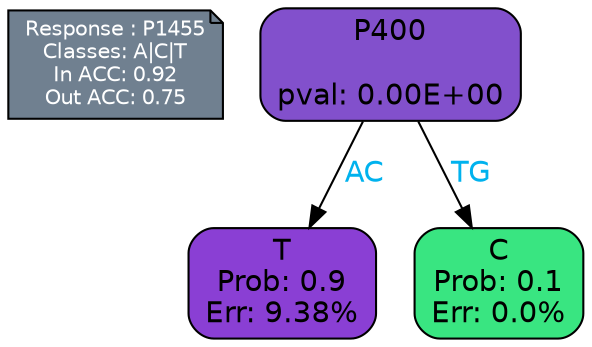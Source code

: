 digraph Tree {
node [shape=box, style="filled, rounded", color="black", fontname=helvetica] ;
graph [ranksep=equally, splines=polylines, bgcolor=transparent, dpi=600] ;
edge [fontname=helvetica] ;
LEGEND [label="Response : P1455
Classes: A|C|T
In ACC: 0.92
Out ACC: 0.75
",shape=note,align=left,style=filled,fillcolor="slategray",fontcolor="white",fontsize=10];1 [label="P400

pval: 0.00E+00", fillcolor="#8250cc"] ;
2 [label="T
Prob: 0.9
Err: 9.38%", fillcolor="#8a3fd4"] ;
3 [label="C
Prob: 0.1
Err: 0.0%", fillcolor="#39e581"] ;
1 -> 2 [label="AC",fontcolor=deepskyblue2] ;
1 -> 3 [label="TG",fontcolor=deepskyblue2] ;
{rank = same; 2;3;}{rank = same; LEGEND;1;}}